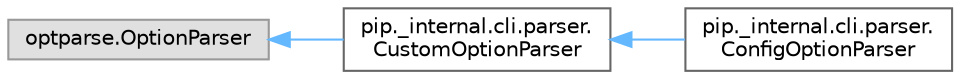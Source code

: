digraph "Graphical Class Hierarchy"
{
 // LATEX_PDF_SIZE
  bgcolor="transparent";
  edge [fontname=Helvetica,fontsize=10,labelfontname=Helvetica,labelfontsize=10];
  node [fontname=Helvetica,fontsize=10,shape=box,height=0.2,width=0.4];
  rankdir="LR";
  Node0 [id="Node000000",label="optparse.OptionParser",height=0.2,width=0.4,color="grey60", fillcolor="#E0E0E0", style="filled",tooltip=" "];
  Node0 -> Node1 [id="edge2094_Node000000_Node000001",dir="back",color="steelblue1",style="solid",tooltip=" "];
  Node1 [id="Node000001",label="pip._internal.cli.parser.\lCustomOptionParser",height=0.2,width=0.4,color="grey40", fillcolor="white", style="filled",URL="$classpip_1_1__internal_1_1cli_1_1parser_1_1_custom_option_parser.html",tooltip=" "];
  Node1 -> Node2 [id="edge2095_Node000001_Node000002",dir="back",color="steelblue1",style="solid",tooltip=" "];
  Node2 [id="Node000002",label="pip._internal.cli.parser.\lConfigOptionParser",height=0.2,width=0.4,color="grey40", fillcolor="white", style="filled",URL="$classpip_1_1__internal_1_1cli_1_1parser_1_1_config_option_parser.html",tooltip=" "];
}
